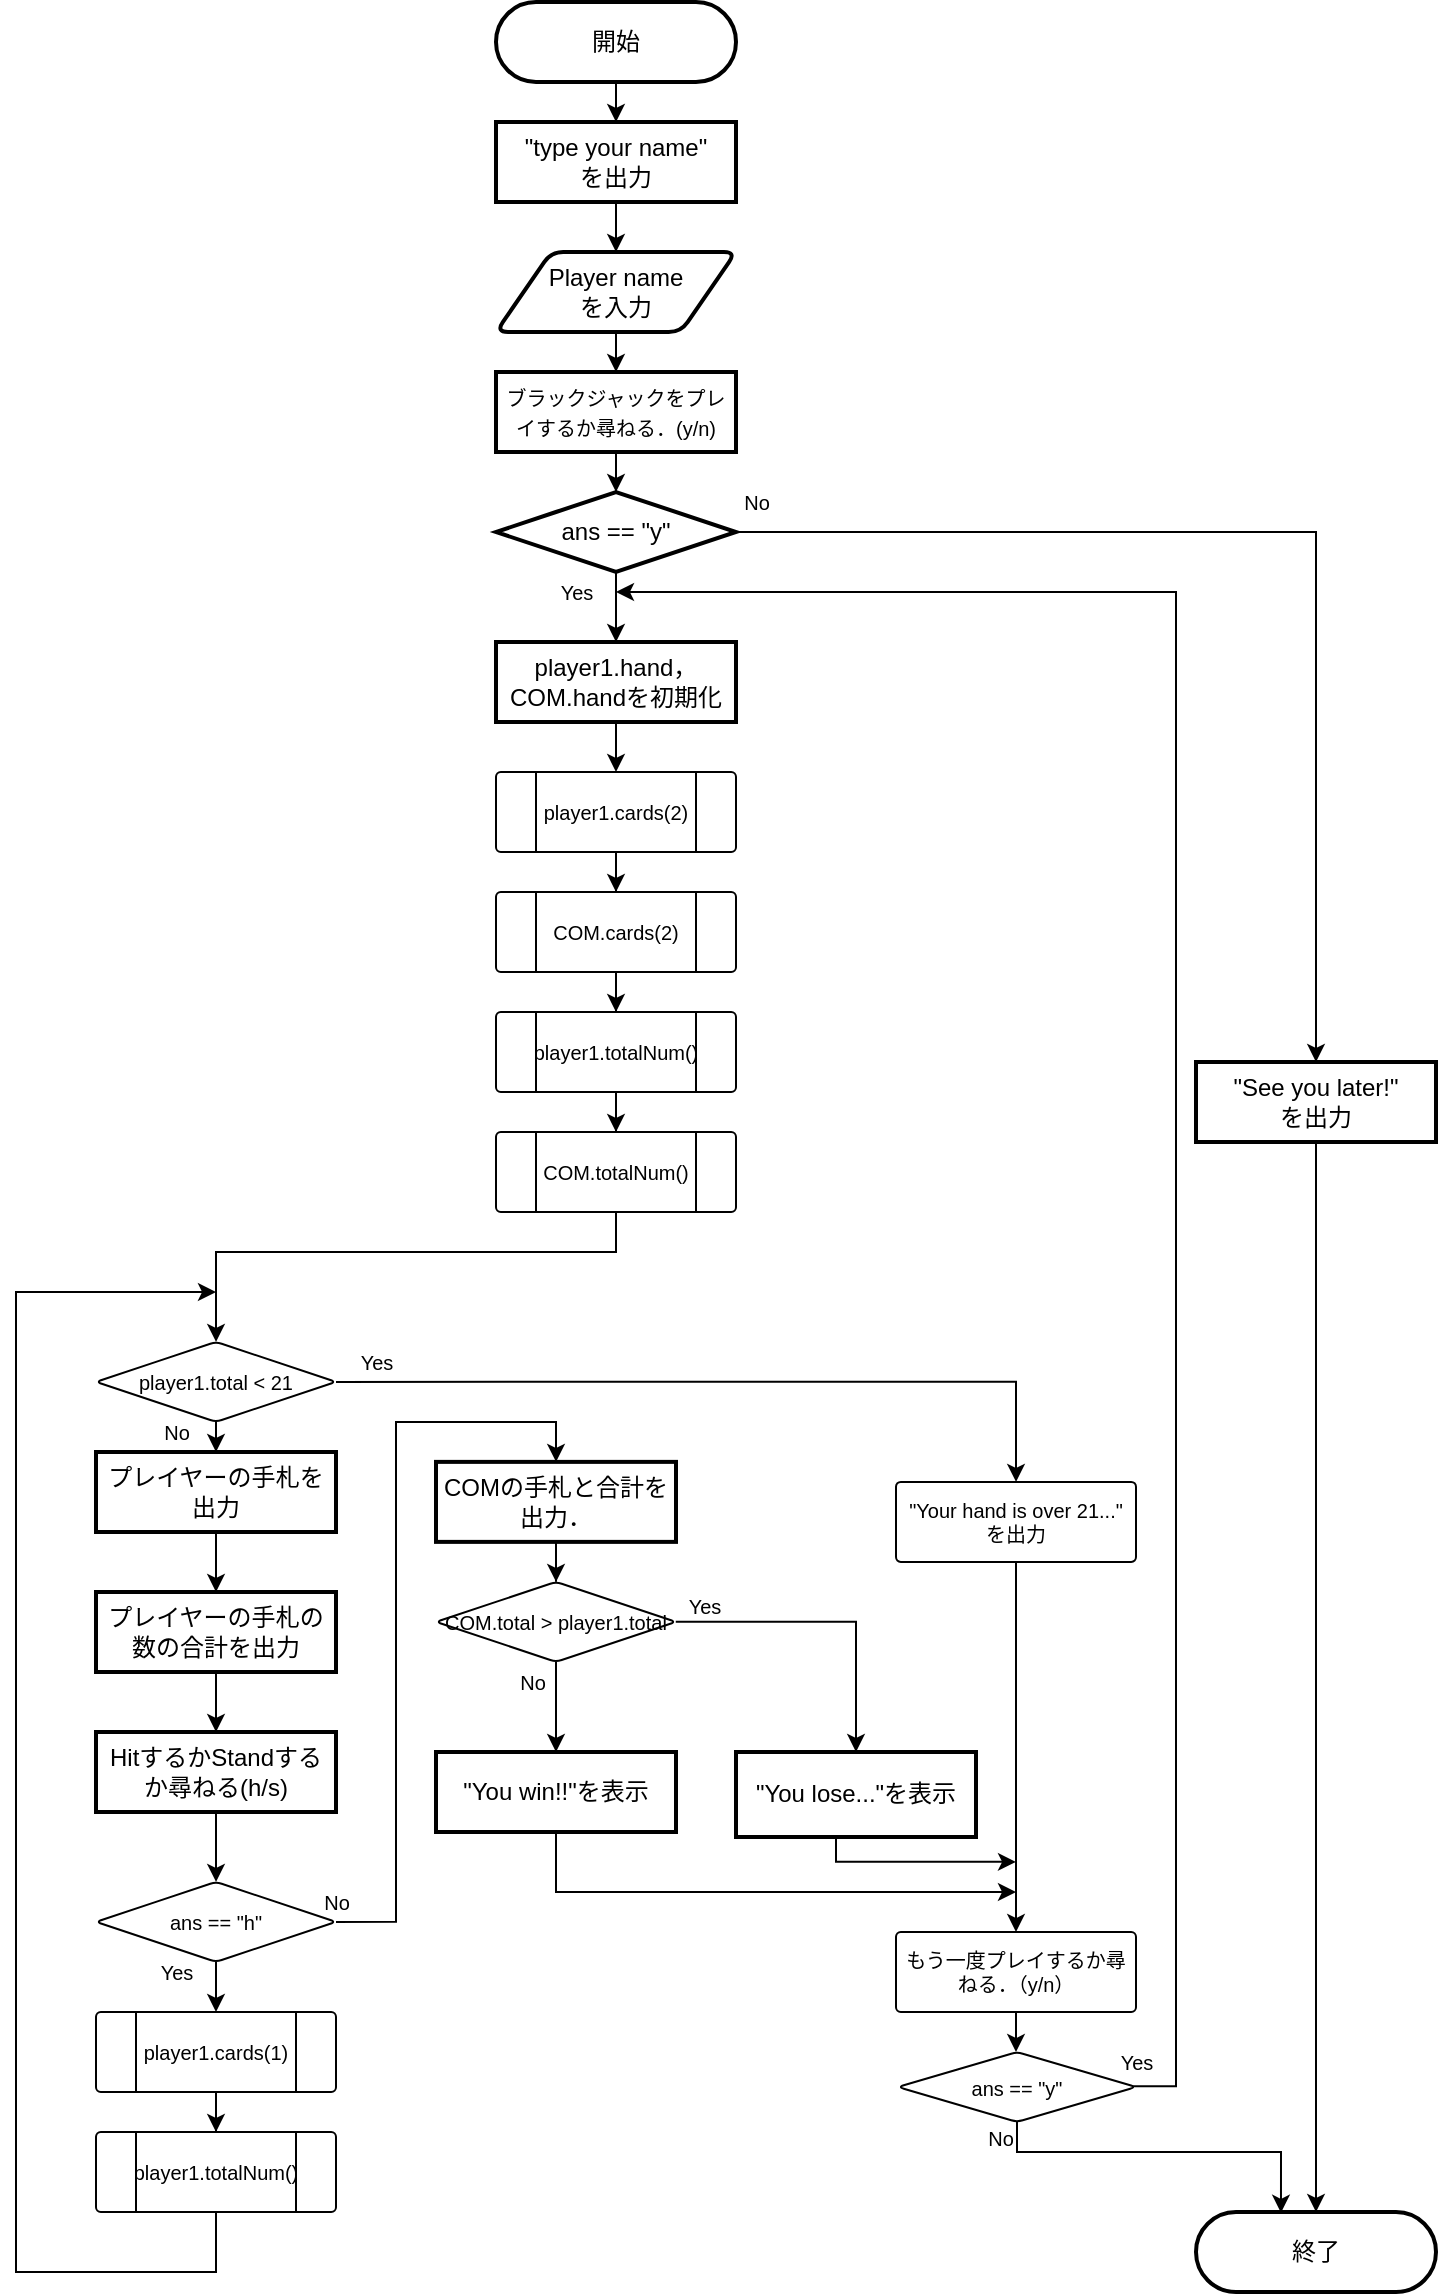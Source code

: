 <mxfile version="20.2.2" type="github"><diagram id="Zj6nrqpVJ5SCobaAOgbE" name="ページ1"><mxGraphModel dx="794" dy="620" grid="1" gridSize="10" guides="1" tooltips="1" connect="1" arrows="1" fold="1" page="1" pageScale="1" pageWidth="827" pageHeight="1169" math="0" shadow="0"><root><mxCell id="0"/><mxCell id="1" parent="0"/><mxCell id="a1fxJlQlr97bYNdIxud4-17" value="" style="edgeStyle=orthogonalEdgeStyle;rounded=0;orthogonalLoop=1;jettySize=auto;html=1;" parent="1" source="a1fxJlQlr97bYNdIxud4-9" target="a1fxJlQlr97bYNdIxud4-16" edge="1"><mxGeometry relative="1" as="geometry"/></mxCell><mxCell id="a1fxJlQlr97bYNdIxud4-9" value="Player name &lt;br&gt;を入力" style="shape=parallelogram;html=1;strokeWidth=2;perimeter=parallelogramPerimeter;whiteSpace=wrap;rounded=1;arcSize=12;size=0.23;" parent="1" vertex="1"><mxGeometry x="270" y="140" width="120" height="40" as="geometry"/></mxCell><mxCell id="a1fxJlQlr97bYNdIxud4-13" value="" style="edgeStyle=orthogonalEdgeStyle;rounded=0;orthogonalLoop=1;jettySize=auto;html=1;" parent="1" source="a1fxJlQlr97bYNdIxud4-10" target="a1fxJlQlr97bYNdIxud4-11" edge="1"><mxGeometry relative="1" as="geometry"/></mxCell><mxCell id="a1fxJlQlr97bYNdIxud4-10" value="開始" style="rounded=1;whiteSpace=wrap;html=1;absoluteArcSize=1;arcSize=100;strokeWidth=2;" parent="1" vertex="1"><mxGeometry x="270" y="15" width="120" height="40" as="geometry"/></mxCell><mxCell id="a1fxJlQlr97bYNdIxud4-14" value="" style="edgeStyle=orthogonalEdgeStyle;rounded=0;orthogonalLoop=1;jettySize=auto;html=1;" parent="1" source="a1fxJlQlr97bYNdIxud4-11" target="a1fxJlQlr97bYNdIxud4-9" edge="1"><mxGeometry relative="1" as="geometry"/></mxCell><mxCell id="a1fxJlQlr97bYNdIxud4-11" value="&quot;type your name&quot;&lt;br&gt;を出力" style="rounded=1;whiteSpace=wrap;html=1;absoluteArcSize=1;arcSize=0;strokeWidth=2;" parent="1" vertex="1"><mxGeometry x="270" y="75" width="120" height="40" as="geometry"/></mxCell><mxCell id="a1fxJlQlr97bYNdIxud4-20" value="" style="edgeStyle=orthogonalEdgeStyle;rounded=0;orthogonalLoop=1;jettySize=auto;html=1;fontSize=8;entryX=0.5;entryY=0;entryDx=0;entryDy=0;startArrow=none;" parent="1" source="a1fxJlQlr97bYNdIxud4-21" target="a1fxJlQlr97bYNdIxud4-26" edge="1"><mxGeometry relative="1" as="geometry"><mxPoint x="410" y="350" as="targetPoint"/><Array as="points"><mxPoint x="330" y="260"/><mxPoint x="330" y="260"/></Array></mxGeometry></mxCell><mxCell id="BFHjRuG-B-UDDSGHZjsQ-74" value="" style="edgeStyle=orthogonalEdgeStyle;rounded=0;orthogonalLoop=1;jettySize=auto;html=1;fontSize=10;" parent="1" source="a1fxJlQlr97bYNdIxud4-16" target="a1fxJlQlr97bYNdIxud4-21" edge="1"><mxGeometry relative="1" as="geometry"/></mxCell><mxCell id="a1fxJlQlr97bYNdIxud4-16" value="&lt;font style=&quot;font-size: 10px;&quot;&gt;ブラックジャックをプレイするか尋ねる．(y/n)&lt;/font&gt;" style="rounded=1;whiteSpace=wrap;html=1;absoluteArcSize=1;arcSize=0;strokeWidth=2;" parent="1" vertex="1"><mxGeometry x="270" y="200" width="120" height="40" as="geometry"/></mxCell><mxCell id="BFHjRuG-B-UDDSGHZjsQ-78" style="edgeStyle=orthogonalEdgeStyle;rounded=0;orthogonalLoop=1;jettySize=auto;html=1;fontSize=10;" parent="1" source="a1fxJlQlr97bYNdIxud4-23" target="BFHjRuG-B-UDDSGHZjsQ-21" edge="1"><mxGeometry relative="1" as="geometry"><mxPoint x="700" y="1040" as="targetPoint"/><Array as="points"><mxPoint x="680" y="400"/><mxPoint x="680" y="400"/></Array></mxGeometry></mxCell><mxCell id="a1fxJlQlr97bYNdIxud4-23" value="&quot;See you later!&quot;&lt;br&gt;を出力" style="whiteSpace=wrap;html=1;rounded=1;arcSize=0;strokeWidth=2;" parent="1" vertex="1"><mxGeometry x="620" y="545" width="120" height="40" as="geometry"/></mxCell><mxCell id="a1fxJlQlr97bYNdIxud4-25" value="&lt;font style=&quot;font-size: 10px;&quot;&gt;No&lt;/font&gt;" style="text;html=1;align=center;verticalAlign=middle;resizable=0;points=[];autosize=1;strokeColor=none;fillColor=none;fontSize=8;" parent="1" vertex="1"><mxGeometry x="268" y="839.94" width="40" height="30" as="geometry"/></mxCell><mxCell id="a1fxJlQlr97bYNdIxud4-33" value="" style="edgeStyle=orthogonalEdgeStyle;rounded=0;orthogonalLoop=1;jettySize=auto;html=1;fontSize=10;" parent="1" source="a1fxJlQlr97bYNdIxud4-26" target="a1fxJlQlr97bYNdIxud4-32" edge="1"><mxGeometry relative="1" as="geometry"/></mxCell><mxCell id="a1fxJlQlr97bYNdIxud4-26" value="player1.hand，COM.handを初期化" style="whiteSpace=wrap;html=1;rounded=1;arcSize=0;strokeWidth=2;" parent="1" vertex="1"><mxGeometry x="270" y="335" width="120" height="40" as="geometry"/></mxCell><mxCell id="a1fxJlQlr97bYNdIxud4-35" value="" style="edgeStyle=orthogonalEdgeStyle;rounded=0;orthogonalLoop=1;jettySize=auto;html=1;fontSize=10;" parent="1" source="a1fxJlQlr97bYNdIxud4-32" target="a1fxJlQlr97bYNdIxud4-34" edge="1"><mxGeometry relative="1" as="geometry"/></mxCell><mxCell id="a1fxJlQlr97bYNdIxud4-32" value="player1.cards(2)" style="verticalLabelPosition=middle;verticalAlign=middle;html=1;shape=process;whiteSpace=wrap;rounded=1;size=0.167;arcSize=6;fontSize=10;labelPosition=center;align=center;" parent="1" vertex="1"><mxGeometry x="270" y="400" width="120" height="40" as="geometry"/></mxCell><mxCell id="a1fxJlQlr97bYNdIxud4-38" value="" style="edgeStyle=orthogonalEdgeStyle;rounded=0;orthogonalLoop=1;jettySize=auto;html=1;fontSize=10;" parent="1" source="a1fxJlQlr97bYNdIxud4-34" target="a1fxJlQlr97bYNdIxud4-36" edge="1"><mxGeometry relative="1" as="geometry"/></mxCell><mxCell id="a1fxJlQlr97bYNdIxud4-34" value="COM.cards(2)" style="verticalLabelPosition=middle;verticalAlign=middle;html=1;shape=process;whiteSpace=wrap;rounded=1;size=0.167;arcSize=6;fontSize=10;labelPosition=center;align=center;" parent="1" vertex="1"><mxGeometry x="270" y="460" width="120" height="40" as="geometry"/></mxCell><mxCell id="a1fxJlQlr97bYNdIxud4-39" value="" style="edgeStyle=orthogonalEdgeStyle;rounded=0;orthogonalLoop=1;jettySize=auto;html=1;fontSize=10;" parent="1" source="a1fxJlQlr97bYNdIxud4-36" target="a1fxJlQlr97bYNdIxud4-37" edge="1"><mxGeometry relative="1" as="geometry"/></mxCell><mxCell id="a1fxJlQlr97bYNdIxud4-36" value="player1.totalNum()" style="verticalLabelPosition=middle;verticalAlign=middle;html=1;shape=process;whiteSpace=wrap;rounded=1;size=0.167;arcSize=6;fontSize=10;labelPosition=center;align=center;" parent="1" vertex="1"><mxGeometry x="270" y="520" width="120" height="40" as="geometry"/></mxCell><mxCell id="BFHjRuG-B-UDDSGHZjsQ-53" style="edgeStyle=orthogonalEdgeStyle;rounded=0;orthogonalLoop=1;jettySize=auto;html=1;fontSize=10;entryX=0.5;entryY=0;entryDx=0;entryDy=0;" parent="1" source="a1fxJlQlr97bYNdIxud4-37" target="BFHjRuG-B-UDDSGHZjsQ-1" edge="1"><mxGeometry relative="1" as="geometry"><mxPoint x="240" y="560" as="targetPoint"/><Array as="points"><mxPoint x="330" y="640"/><mxPoint x="130" y="640"/></Array></mxGeometry></mxCell><mxCell id="a1fxJlQlr97bYNdIxud4-37" value="COM.totalNum()" style="verticalLabelPosition=middle;verticalAlign=middle;html=1;shape=process;whiteSpace=wrap;rounded=1;size=0.167;arcSize=6;fontSize=10;labelPosition=center;align=center;" parent="1" vertex="1"><mxGeometry x="270" y="580" width="120" height="40" as="geometry"/></mxCell><mxCell id="BFHjRuG-B-UDDSGHZjsQ-18" value="" style="edgeStyle=orthogonalEdgeStyle;rounded=0;orthogonalLoop=1;jettySize=auto;html=1;fontSize=10;" parent="1" source="BFHjRuG-B-UDDSGHZjsQ-1" target="BFHjRuG-B-UDDSGHZjsQ-17" edge="1"><mxGeometry relative="1" as="geometry"/></mxCell><mxCell id="BFHjRuG-B-UDDSGHZjsQ-70" style="edgeStyle=orthogonalEdgeStyle;rounded=0;orthogonalLoop=1;jettySize=auto;html=1;exitX=1;exitY=0.5;exitDx=0;exitDy=0;entryX=0.5;entryY=0;entryDx=0;entryDy=0;fontSize=10;" parent="1" source="BFHjRuG-B-UDDSGHZjsQ-1" target="BFHjRuG-B-UDDSGHZjsQ-3" edge="1"><mxGeometry relative="1" as="geometry"/></mxCell><mxCell id="BFHjRuG-B-UDDSGHZjsQ-1" value="player1.total &amp;lt; 21" style="rhombus;whiteSpace=wrap;html=1;fontSize=10;rounded=1;arcSize=6;" parent="1" vertex="1"><mxGeometry x="70" y="684.94" width="120" height="40" as="geometry"/></mxCell><mxCell id="BFHjRuG-B-UDDSGHZjsQ-6" value="" style="edgeStyle=orthogonalEdgeStyle;rounded=0;orthogonalLoop=1;jettySize=auto;html=1;fontSize=10;entryX=0.5;entryY=0;entryDx=0;entryDy=0;" parent="1" source="BFHjRuG-B-UDDSGHZjsQ-3" target="BFHjRuG-B-UDDSGHZjsQ-5" edge="1"><mxGeometry relative="1" as="geometry"><mxPoint x="610" y="984.94" as="targetPoint"/><Array as="points"/></mxGeometry></mxCell><mxCell id="BFHjRuG-B-UDDSGHZjsQ-3" value="&quot;Your hand is over 21...&quot;&lt;br&gt;を出力" style="whiteSpace=wrap;html=1;fontSize=10;rounded=1;arcSize=6;" parent="1" vertex="1"><mxGeometry x="470" y="754.94" width="120" height="40" as="geometry"/></mxCell><mxCell id="BFHjRuG-B-UDDSGHZjsQ-10" value="" style="edgeStyle=orthogonalEdgeStyle;rounded=0;orthogonalLoop=1;jettySize=auto;html=1;fontSize=10;" parent="1" source="BFHjRuG-B-UDDSGHZjsQ-5" target="BFHjRuG-B-UDDSGHZjsQ-9" edge="1"><mxGeometry relative="1" as="geometry"/></mxCell><mxCell id="BFHjRuG-B-UDDSGHZjsQ-5" value="もう一度プレイするか尋ねる．（y/n）" style="whiteSpace=wrap;html=1;fontSize=10;rounded=1;arcSize=6;" parent="1" vertex="1"><mxGeometry x="470" y="980" width="120" height="40" as="geometry"/></mxCell><mxCell id="BFHjRuG-B-UDDSGHZjsQ-75" style="edgeStyle=orthogonalEdgeStyle;rounded=0;orthogonalLoop=1;jettySize=auto;html=1;fontSize=10;exitX=0.897;exitY=0.489;exitDx=0;exitDy=0;exitPerimeter=0;" parent="1" source="BFHjRuG-B-UDDSGHZjsQ-9" edge="1"><mxGeometry relative="1" as="geometry"><mxPoint x="330" y="310" as="targetPoint"/><mxPoint x="590" y="1050" as="sourcePoint"/><Array as="points"><mxPoint x="610" y="1057"/><mxPoint x="610" y="310"/></Array></mxGeometry></mxCell><mxCell id="BFHjRuG-B-UDDSGHZjsQ-79" style="edgeStyle=orthogonalEdgeStyle;rounded=0;orthogonalLoop=1;jettySize=auto;html=1;fontSize=10;entryX=0.354;entryY=0.01;entryDx=0;entryDy=0;entryPerimeter=0;" parent="1" source="BFHjRuG-B-UDDSGHZjsQ-9" target="BFHjRuG-B-UDDSGHZjsQ-21" edge="1"><mxGeometry relative="1" as="geometry"><mxPoint x="570.0" y="1110" as="targetPoint"/><Array as="points"><mxPoint x="530" y="1090"/><mxPoint x="662" y="1090"/></Array></mxGeometry></mxCell><mxCell id="BFHjRuG-B-UDDSGHZjsQ-9" value="ans == &quot;y&quot;" style="rhombus;whiteSpace=wrap;html=1;fontSize=10;rounded=1;arcSize=6;" parent="1" vertex="1"><mxGeometry x="471" y="1040" width="119" height="35" as="geometry"/></mxCell><mxCell id="BFHjRuG-B-UDDSGHZjsQ-11" value="&lt;font style=&quot;font-size: 10px;&quot;&gt;Yes&lt;/font&gt;" style="text;html=1;align=center;verticalAlign=middle;resizable=0;points=[];autosize=1;strokeColor=none;fillColor=none;fontSize=8;" parent="1" vertex="1"><mxGeometry x="290" y="295" width="40" height="30" as="geometry"/></mxCell><mxCell id="BFHjRuG-B-UDDSGHZjsQ-24" value="" style="edgeStyle=orthogonalEdgeStyle;rounded=0;orthogonalLoop=1;jettySize=auto;html=1;fontSize=10;" parent="1" source="BFHjRuG-B-UDDSGHZjsQ-17" target="BFHjRuG-B-UDDSGHZjsQ-23" edge="1"><mxGeometry relative="1" as="geometry"/></mxCell><mxCell id="BFHjRuG-B-UDDSGHZjsQ-17" value="プレイヤーの手札を出力" style="whiteSpace=wrap;html=1;rounded=1;arcSize=0;strokeWidth=2;" parent="1" vertex="1"><mxGeometry x="70" y="740" width="120" height="40" as="geometry"/></mxCell><mxCell id="BFHjRuG-B-UDDSGHZjsQ-21" value="終了" style="rounded=1;whiteSpace=wrap;html=1;absoluteArcSize=1;arcSize=100;strokeWidth=2;" parent="1" vertex="1"><mxGeometry x="620" y="1120" width="120" height="40" as="geometry"/></mxCell><mxCell id="BFHjRuG-B-UDDSGHZjsQ-28" value="" style="edgeStyle=orthogonalEdgeStyle;rounded=0;orthogonalLoop=1;jettySize=auto;html=1;fontSize=10;" parent="1" source="BFHjRuG-B-UDDSGHZjsQ-23" target="BFHjRuG-B-UDDSGHZjsQ-27" edge="1"><mxGeometry relative="1" as="geometry"/></mxCell><mxCell id="BFHjRuG-B-UDDSGHZjsQ-23" value="プレイヤーの手札の数の合計を出力" style="whiteSpace=wrap;html=1;rounded=1;arcSize=0;strokeWidth=2;" parent="1" vertex="1"><mxGeometry x="70" y="810" width="120" height="40" as="geometry"/></mxCell><mxCell id="BFHjRuG-B-UDDSGHZjsQ-46" value="" style="edgeStyle=orthogonalEdgeStyle;rounded=0;orthogonalLoop=1;jettySize=auto;html=1;fontSize=10;" parent="1" source="BFHjRuG-B-UDDSGHZjsQ-25" target="BFHjRuG-B-UDDSGHZjsQ-39" edge="1"><mxGeometry relative="1" as="geometry"/></mxCell><mxCell id="BFHjRuG-B-UDDSGHZjsQ-59" style="edgeStyle=orthogonalEdgeStyle;rounded=0;orthogonalLoop=1;jettySize=auto;html=1;exitX=1;exitY=0.5;exitDx=0;exitDy=0;fontSize=10;entryX=0.5;entryY=0;entryDx=0;entryDy=0;" parent="1" source="BFHjRuG-B-UDDSGHZjsQ-25" target="BFHjRuG-B-UDDSGHZjsQ-30" edge="1"><mxGeometry relative="1" as="geometry"><mxPoint x="230" y="824.94" as="targetPoint"/><Array as="points"><mxPoint x="220" y="975"/><mxPoint x="220" y="725"/><mxPoint x="300" y="725"/></Array></mxGeometry></mxCell><mxCell id="BFHjRuG-B-UDDSGHZjsQ-25" value="ans == &quot;h&quot;" style="rhombus;whiteSpace=wrap;html=1;fontSize=10;rounded=1;arcSize=6;" parent="1" vertex="1"><mxGeometry x="70" y="954.94" width="120" height="40" as="geometry"/></mxCell><mxCell id="BFHjRuG-B-UDDSGHZjsQ-29" value="" style="edgeStyle=orthogonalEdgeStyle;rounded=0;orthogonalLoop=1;jettySize=auto;html=1;fontSize=10;" parent="1" source="BFHjRuG-B-UDDSGHZjsQ-27" target="BFHjRuG-B-UDDSGHZjsQ-25" edge="1"><mxGeometry relative="1" as="geometry"/></mxCell><mxCell id="BFHjRuG-B-UDDSGHZjsQ-27" value="HitするかStandするか尋ねる(h/s)" style="whiteSpace=wrap;html=1;rounded=1;arcSize=0;strokeWidth=2;" parent="1" vertex="1"><mxGeometry x="70" y="880" width="120" height="40" as="geometry"/></mxCell><mxCell id="BFHjRuG-B-UDDSGHZjsQ-60" value="" style="edgeStyle=orthogonalEdgeStyle;rounded=0;orthogonalLoop=1;jettySize=auto;html=1;fontSize=10;" parent="1" source="BFHjRuG-B-UDDSGHZjsQ-30" target="BFHjRuG-B-UDDSGHZjsQ-31" edge="1"><mxGeometry relative="1" as="geometry"/></mxCell><mxCell id="BFHjRuG-B-UDDSGHZjsQ-30" value="COMの手札と合計を出力．" style="whiteSpace=wrap;html=1;rounded=1;arcSize=0;strokeWidth=2;" parent="1" vertex="1"><mxGeometry x="240" y="744.94" width="120" height="40" as="geometry"/></mxCell><mxCell id="BFHjRuG-B-UDDSGHZjsQ-61" value="" style="edgeStyle=orthogonalEdgeStyle;rounded=0;orthogonalLoop=1;jettySize=auto;html=1;fontSize=10;" parent="1" source="BFHjRuG-B-UDDSGHZjsQ-31" target="BFHjRuG-B-UDDSGHZjsQ-33" edge="1"><mxGeometry relative="1" as="geometry"/></mxCell><mxCell id="BFHjRuG-B-UDDSGHZjsQ-63" style="edgeStyle=orthogonalEdgeStyle;rounded=0;orthogonalLoop=1;jettySize=auto;html=1;entryX=0.5;entryY=0;entryDx=0;entryDy=0;fontSize=10;entryPerimeter=0;" parent="1" source="BFHjRuG-B-UDDSGHZjsQ-31" target="BFHjRuG-B-UDDSGHZjsQ-62" edge="1"><mxGeometry relative="1" as="geometry"/></mxCell><mxCell id="BFHjRuG-B-UDDSGHZjsQ-31" value="COM.total &amp;gt; player1.total" style="rhombus;whiteSpace=wrap;html=1;fontSize=10;rounded=1;arcSize=6;" parent="1" vertex="1"><mxGeometry x="240" y="804.94" width="120" height="40" as="geometry"/></mxCell><mxCell id="BFHjRuG-B-UDDSGHZjsQ-68" style="edgeStyle=orthogonalEdgeStyle;rounded=0;orthogonalLoop=1;jettySize=auto;html=1;fontSize=10;" parent="1" source="BFHjRuG-B-UDDSGHZjsQ-33" edge="1"><mxGeometry relative="1" as="geometry"><mxPoint x="530" y="960" as="targetPoint"/><Array as="points"><mxPoint x="300" y="960"/><mxPoint x="530" y="960"/></Array></mxGeometry></mxCell><mxCell id="BFHjRuG-B-UDDSGHZjsQ-33" value="&quot;You win!!&quot;を表示" style="whiteSpace=wrap;html=1;rounded=1;arcSize=0;strokeWidth=2;" parent="1" vertex="1"><mxGeometry x="240" y="890" width="120" height="40" as="geometry"/></mxCell><mxCell id="BFHjRuG-B-UDDSGHZjsQ-47" value="" style="edgeStyle=orthogonalEdgeStyle;rounded=0;orthogonalLoop=1;jettySize=auto;html=1;fontSize=10;" parent="1" source="BFHjRuG-B-UDDSGHZjsQ-39" target="BFHjRuG-B-UDDSGHZjsQ-40" edge="1"><mxGeometry relative="1" as="geometry"/></mxCell><mxCell id="BFHjRuG-B-UDDSGHZjsQ-39" value="player1.cards(1)" style="verticalLabelPosition=middle;verticalAlign=middle;html=1;shape=process;whiteSpace=wrap;rounded=1;size=0.167;arcSize=6;fontSize=10;labelPosition=center;align=center;" parent="1" vertex="1"><mxGeometry x="70" y="1020" width="120" height="40" as="geometry"/></mxCell><mxCell id="BFHjRuG-B-UDDSGHZjsQ-71" style="edgeStyle=orthogonalEdgeStyle;rounded=0;orthogonalLoop=1;jettySize=auto;html=1;fontSize=10;" parent="1" source="BFHjRuG-B-UDDSGHZjsQ-40" edge="1"><mxGeometry relative="1" as="geometry"><mxPoint x="130" y="660" as="targetPoint"/><Array as="points"><mxPoint x="130" y="1150"/><mxPoint x="30" y="1150"/><mxPoint x="30" y="660"/></Array></mxGeometry></mxCell><mxCell id="BFHjRuG-B-UDDSGHZjsQ-40" value="player1.totalNum()" style="verticalLabelPosition=middle;verticalAlign=middle;html=1;shape=process;whiteSpace=wrap;rounded=1;size=0.167;arcSize=6;fontSize=10;labelPosition=center;align=center;" parent="1" vertex="1"><mxGeometry x="70" y="1080" width="120" height="40" as="geometry"/></mxCell><mxCell id="BFHjRuG-B-UDDSGHZjsQ-49" value="Yes" style="text;html=1;align=center;verticalAlign=middle;resizable=0;points=[];autosize=1;strokeColor=none;fillColor=none;fontSize=10;" parent="1" vertex="1"><mxGeometry x="90" y="984.94" width="40" height="30" as="geometry"/></mxCell><mxCell id="BFHjRuG-B-UDDSGHZjsQ-67" style="edgeStyle=orthogonalEdgeStyle;rounded=0;orthogonalLoop=1;jettySize=auto;html=1;fontSize=10;" parent="1" source="BFHjRuG-B-UDDSGHZjsQ-62" edge="1"><mxGeometry relative="1" as="geometry"><mxPoint x="530" y="944.94" as="targetPoint"/><Array as="points"><mxPoint x="440" y="944.94"/></Array></mxGeometry></mxCell><mxCell id="BFHjRuG-B-UDDSGHZjsQ-62" value="&quot;You lose...&quot;を表示" style="whiteSpace=wrap;html=1;rounded=1;arcSize=0;strokeWidth=2;" parent="1" vertex="1"><mxGeometry x="390" y="890" width="120" height="42.5" as="geometry"/></mxCell><mxCell id="BFHjRuG-B-UDDSGHZjsQ-77" style="edgeStyle=orthogonalEdgeStyle;rounded=0;orthogonalLoop=1;jettySize=auto;html=1;exitX=1;exitY=0.5;exitDx=0;exitDy=0;entryX=0.5;entryY=0;entryDx=0;entryDy=0;fontSize=10;" parent="1" source="a1fxJlQlr97bYNdIxud4-21" target="a1fxJlQlr97bYNdIxud4-23" edge="1"><mxGeometry relative="1" as="geometry"/></mxCell><mxCell id="a1fxJlQlr97bYNdIxud4-21" value="ans == &quot;y&quot;" style="rhombus;whiteSpace=wrap;html=1;rounded=1;arcSize=0;strokeWidth=2;" parent="1" vertex="1"><mxGeometry x="270" y="260" width="120" height="40" as="geometry"/></mxCell><mxCell id="BFHjRuG-B-UDDSGHZjsQ-73" value="" style="edgeStyle=orthogonalEdgeStyle;rounded=0;orthogonalLoop=1;jettySize=auto;html=1;fontSize=8;entryX=0.5;entryY=0;entryDx=0;entryDy=0;endArrow=none;" parent="1" source="a1fxJlQlr97bYNdIxud4-16" target="a1fxJlQlr97bYNdIxud4-21" edge="1"><mxGeometry relative="1" as="geometry"><mxPoint x="330.0" y="330" as="targetPoint"/><mxPoint x="330.0" y="245" as="sourcePoint"/><Array as="points"/></mxGeometry></mxCell><mxCell id="BFHjRuG-B-UDDSGHZjsQ-80" value="&lt;font style=&quot;font-size: 10px;&quot;&gt;Yes&lt;/font&gt;" style="text;html=1;align=center;verticalAlign=middle;resizable=0;points=[];autosize=1;strokeColor=none;fillColor=none;fontSize=8;" parent="1" vertex="1"><mxGeometry x="570" y="1030" width="40" height="30" as="geometry"/></mxCell><mxCell id="BFHjRuG-B-UDDSGHZjsQ-82" value="&lt;font style=&quot;font-size: 10px;&quot;&gt;Yes&lt;/font&gt;" style="text;html=1;align=center;verticalAlign=middle;resizable=0;points=[];autosize=1;strokeColor=none;fillColor=none;fontSize=8;" parent="1" vertex="1"><mxGeometry x="354" y="801.94" width="40" height="30" as="geometry"/></mxCell><mxCell id="BFHjRuG-B-UDDSGHZjsQ-83" value="&lt;font style=&quot;font-size: 10px;&quot;&gt;Yes&lt;/font&gt;" style="text;html=1;align=center;verticalAlign=middle;resizable=0;points=[];autosize=1;strokeColor=none;fillColor=none;fontSize=8;" parent="1" vertex="1"><mxGeometry x="190" y="680" width="40" height="30" as="geometry"/></mxCell><mxCell id="BFHjRuG-B-UDDSGHZjsQ-84" value="&lt;font style=&quot;font-size: 10px;&quot;&gt;No&lt;/font&gt;" style="text;html=1;align=center;verticalAlign=middle;resizable=0;points=[];autosize=1;strokeColor=none;fillColor=none;fontSize=8;" parent="1" vertex="1"><mxGeometry x="170" y="950" width="40" height="30" as="geometry"/></mxCell><mxCell id="BFHjRuG-B-UDDSGHZjsQ-85" value="&lt;font style=&quot;font-size: 10px;&quot;&gt;No&lt;/font&gt;" style="text;html=1;align=center;verticalAlign=middle;resizable=0;points=[];autosize=1;strokeColor=none;fillColor=none;fontSize=8;" parent="1" vertex="1"><mxGeometry x="90" y="714.94" width="40" height="30" as="geometry"/></mxCell><mxCell id="BFHjRuG-B-UDDSGHZjsQ-86" value="&lt;font style=&quot;font-size: 10px;&quot;&gt;No&lt;/font&gt;" style="text;html=1;align=center;verticalAlign=middle;resizable=0;points=[];autosize=1;strokeColor=none;fillColor=none;fontSize=8;" parent="1" vertex="1"><mxGeometry x="380" y="250" width="40" height="30" as="geometry"/></mxCell><mxCell id="BFHjRuG-B-UDDSGHZjsQ-89" value="&lt;font style=&quot;font-size: 10px;&quot;&gt;No&lt;/font&gt;" style="text;html=1;align=center;verticalAlign=middle;resizable=0;points=[];autosize=1;strokeColor=none;fillColor=none;fontSize=8;" parent="1" vertex="1"><mxGeometry x="502" y="1068" width="40" height="30" as="geometry"/></mxCell></root></mxGraphModel></diagram></mxfile>